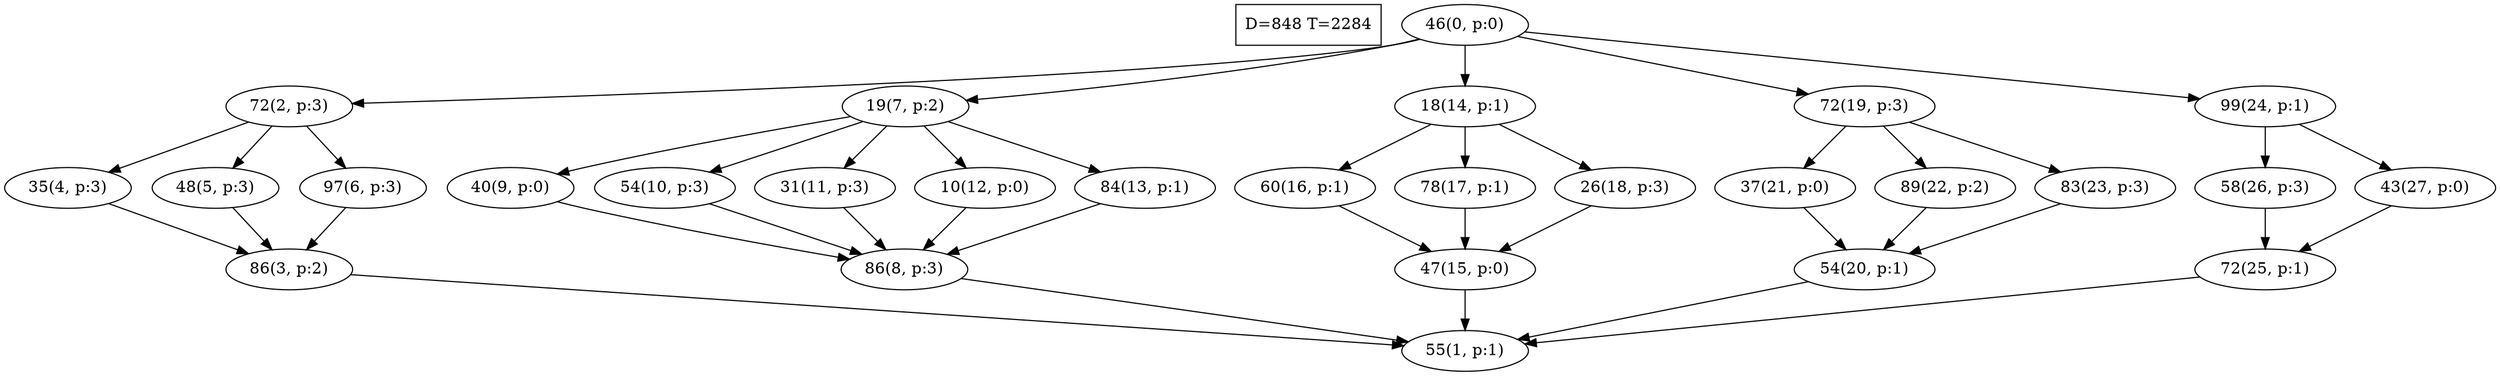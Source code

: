 digraph Task {
i [shape=box, label="D=848 T=2284"]; 
0 [label="46(0, p:0)"];
1 [label="55(1, p:1)"];
2 [label="72(2, p:3)"];
3 [label="86(3, p:2)"];
4 [label="35(4, p:3)"];
5 [label="48(5, p:3)"];
6 [label="97(6, p:3)"];
7 [label="19(7, p:2)"];
8 [label="86(8, p:3)"];
9 [label="40(9, p:0)"];
10 [label="54(10, p:3)"];
11 [label="31(11, p:3)"];
12 [label="10(12, p:0)"];
13 [label="84(13, p:1)"];
14 [label="18(14, p:1)"];
15 [label="47(15, p:0)"];
16 [label="60(16, p:1)"];
17 [label="78(17, p:1)"];
18 [label="26(18, p:3)"];
19 [label="72(19, p:3)"];
20 [label="54(20, p:1)"];
21 [label="37(21, p:0)"];
22 [label="89(22, p:2)"];
23 [label="83(23, p:3)"];
24 [label="99(24, p:1)"];
25 [label="72(25, p:1)"];
26 [label="58(26, p:3)"];
27 [label="43(27, p:0)"];
0 -> 2;
0 -> 7;
0 -> 14;
0 -> 19;
0 -> 24;
2 -> 4;
2 -> 5;
2 -> 6;
3 -> 1;
4 -> 3;
5 -> 3;
6 -> 3;
7 -> 9;
7 -> 10;
7 -> 11;
7 -> 12;
7 -> 13;
8 -> 1;
9 -> 8;
10 -> 8;
11 -> 8;
12 -> 8;
13 -> 8;
14 -> 16;
14 -> 17;
14 -> 18;
15 -> 1;
16 -> 15;
17 -> 15;
18 -> 15;
19 -> 21;
19 -> 22;
19 -> 23;
20 -> 1;
21 -> 20;
22 -> 20;
23 -> 20;
24 -> 26;
24 -> 27;
25 -> 1;
26 -> 25;
27 -> 25;
}